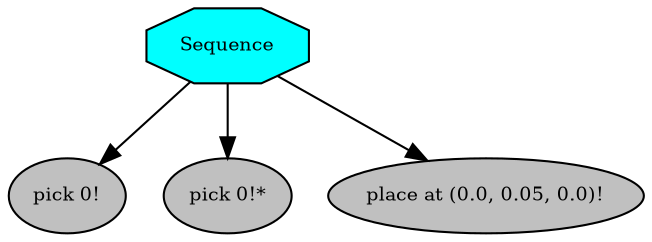 digraph pastafarianism {
ordering=out;
graph [fontname="times-roman"];
node [fontname="times-roman"];
edge [fontname="times-roman"];
Sequence [fillcolor=cyan, fontcolor=black, fontsize=9, label=Sequence, shape=octagon, style=filled];
"pick 0!" [fillcolor=gray, fontcolor=black, fontsize=9, label="pick 0!", shape=ellipse, style=filled];
Sequence -> "pick 0!";
"pick 0!*" [fillcolor=gray, fontcolor=black, fontsize=9, label="pick 0!*", shape=ellipse, style=filled];
Sequence -> "pick 0!*";
"place at (0.0, 0.05, 0.0)!" [fillcolor=gray, fontcolor=black, fontsize=9, label="place at (0.0, 0.05, 0.0)!", shape=ellipse, style=filled];
Sequence -> "place at (0.0, 0.05, 0.0)!";
}
